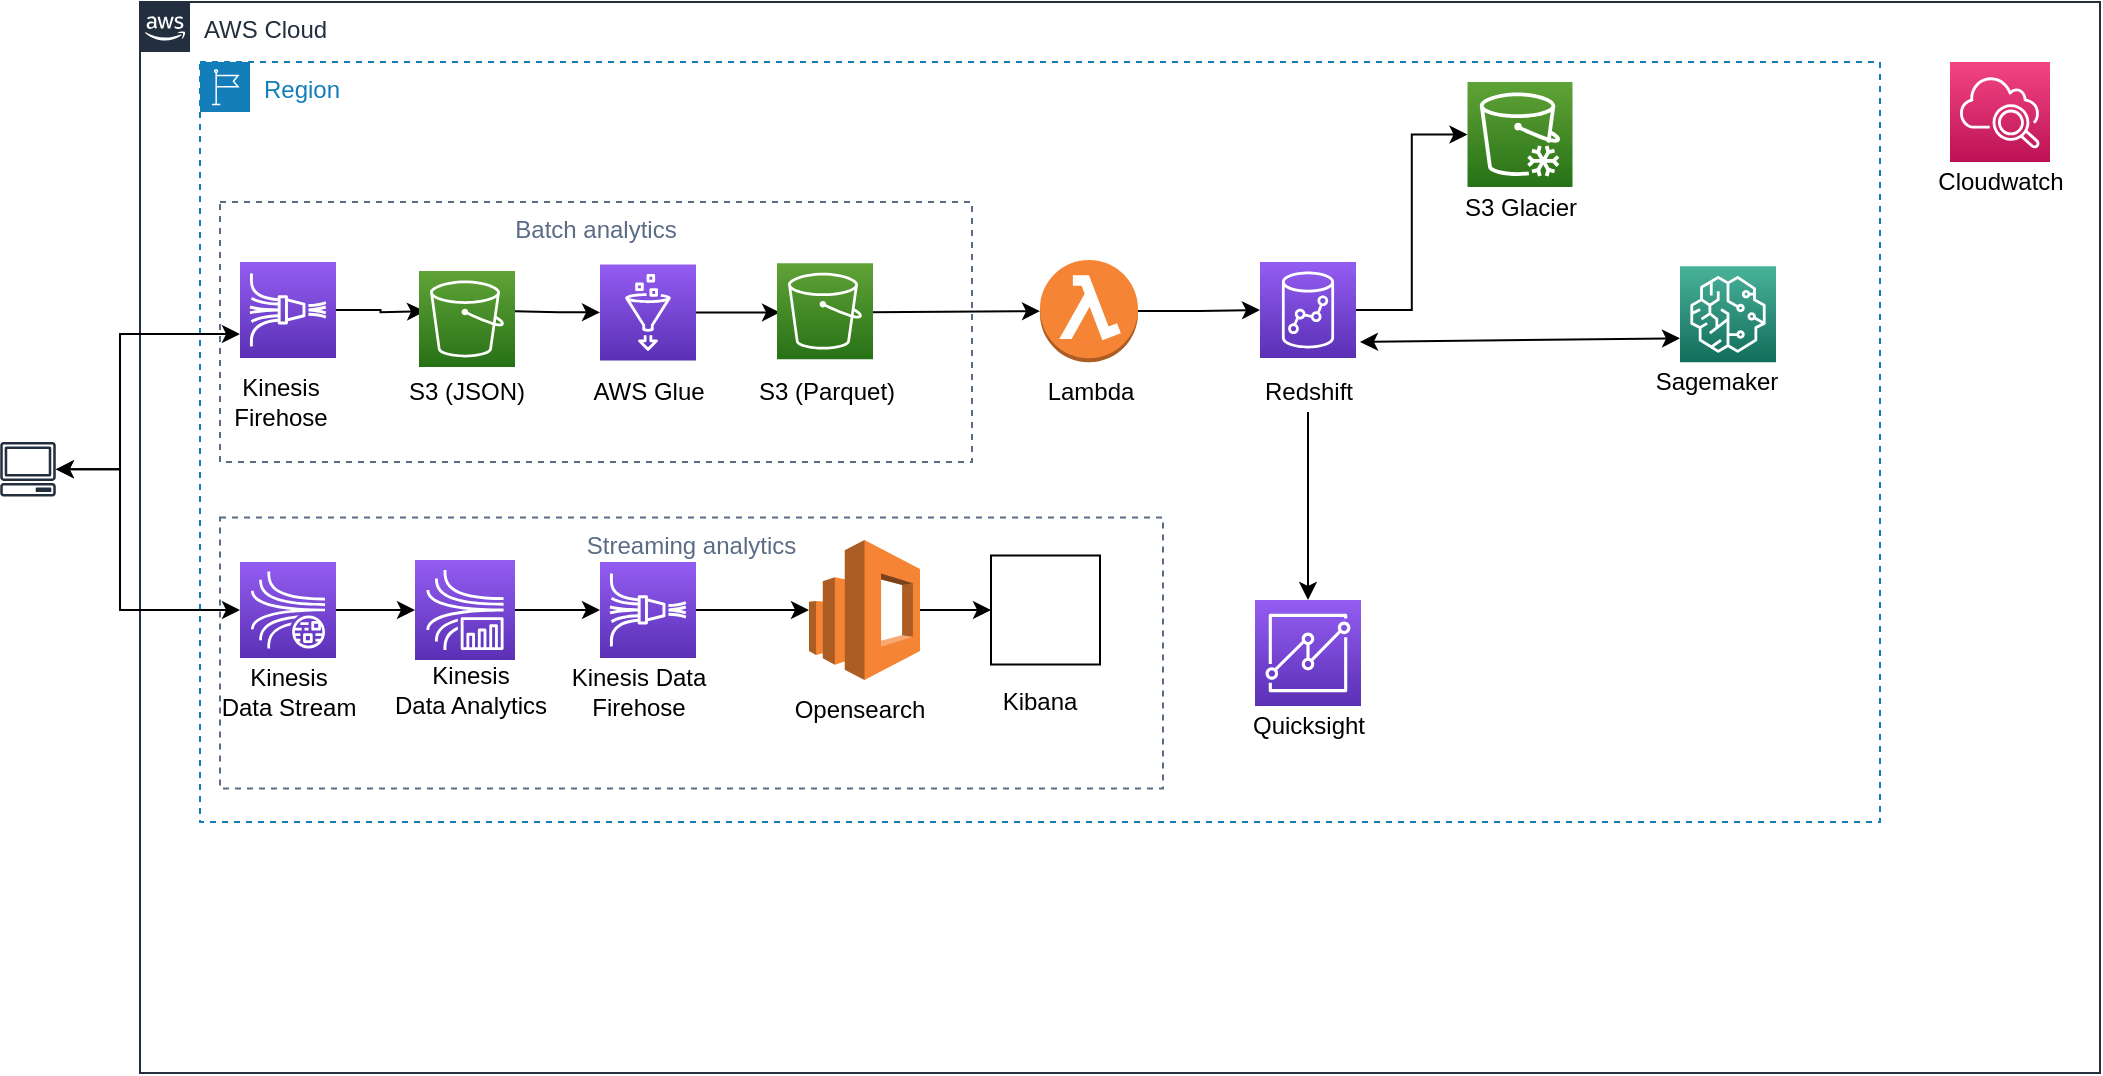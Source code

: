 <mxfile version="16.6.5" type="github">
  <diagram id="7Q6d0gSe2RfeiBhIu6H1" name="Page-1">
    <mxGraphModel dx="2272" dy="762" grid="1" gridSize="10" guides="1" tooltips="1" connect="1" arrows="1" fold="1" page="1" pageScale="1" pageWidth="850" pageHeight="1100" math="0" shadow="0">
      <root>
        <mxCell id="0" />
        <mxCell id="1" parent="0" />
        <mxCell id="qzB6tSZT5ePcG6Z2w_7R-3" value="AWS Cloud" style="points=[[0,0],[0.25,0],[0.5,0],[0.75,0],[1,0],[1,0.25],[1,0.5],[1,0.75],[1,1],[0.75,1],[0.5,1],[0.25,1],[0,1],[0,0.75],[0,0.5],[0,0.25]];outlineConnect=0;gradientColor=none;html=1;whiteSpace=wrap;fontSize=12;fontStyle=0;container=1;pointerEvents=0;collapsible=0;recursiveResize=0;shape=mxgraph.aws4.group;grIcon=mxgraph.aws4.group_aws_cloud_alt;strokeColor=#232F3E;fillColor=none;verticalAlign=top;align=left;spacingLeft=30;fontColor=#232F3E;dashed=0;" parent="1" vertex="1">
          <mxGeometry x="50" y="40" width="980" height="535.5" as="geometry" />
        </mxCell>
        <mxCell id="qzB6tSZT5ePcG6Z2w_7R-4" value="Region" style="points=[[0,0],[0.25,0],[0.5,0],[0.75,0],[1,0],[1,0.25],[1,0.5],[1,0.75],[1,1],[0.75,1],[0.5,1],[0.25,1],[0,1],[0,0.75],[0,0.5],[0,0.25]];outlineConnect=0;gradientColor=none;html=1;whiteSpace=wrap;fontSize=12;fontStyle=0;container=1;pointerEvents=0;collapsible=0;recursiveResize=0;shape=mxgraph.aws4.group;grIcon=mxgraph.aws4.group_region;strokeColor=#147EBA;fillColor=none;verticalAlign=top;align=left;spacingLeft=30;fontColor=#147EBA;dashed=1;" parent="1" vertex="1">
          <mxGeometry x="80" y="70" width="840" height="380" as="geometry" />
        </mxCell>
        <mxCell id="iw8xefliiGtKPW58excf-16" style="edgeStyle=orthogonalEdgeStyle;rounded=0;orthogonalLoop=1;jettySize=auto;html=1;exitX=1;exitY=0.5;exitDx=0;exitDy=0;exitPerimeter=0;" parent="qzB6tSZT5ePcG6Z2w_7R-4" source="iw8xefliiGtKPW58excf-3" edge="1">
          <mxGeometry relative="1" as="geometry">
            <mxPoint x="112.504" y="124.6" as="targetPoint" />
          </mxGeometry>
        </mxCell>
        <mxCell id="iw8xefliiGtKPW58excf-3" value="" style="sketch=0;points=[[0,0,0],[0.25,0,0],[0.5,0,0],[0.75,0,0],[1,0,0],[0,1,0],[0.25,1,0],[0.5,1,0],[0.75,1,0],[1,1,0],[0,0.25,0],[0,0.5,0],[0,0.75,0],[1,0.25,0],[1,0.5,0],[1,0.75,0]];outlineConnect=0;fontColor=#232F3E;gradientColor=#945DF2;gradientDirection=north;fillColor=#5A30B5;strokeColor=#ffffff;dashed=0;verticalLabelPosition=bottom;verticalAlign=top;align=center;html=1;fontSize=12;fontStyle=0;aspect=fixed;shape=mxgraph.aws4.resourceIcon;resIcon=mxgraph.aws4.kinesis_data_firehose;" parent="qzB6tSZT5ePcG6Z2w_7R-4" vertex="1">
          <mxGeometry x="20" y="100" width="48" height="48" as="geometry" />
        </mxCell>
        <mxCell id="iw8xefliiGtKPW58excf-17" value="" style="edgeStyle=orthogonalEdgeStyle;rounded=0;orthogonalLoop=1;jettySize=auto;html=1;" parent="qzB6tSZT5ePcG6Z2w_7R-4" target="iw8xefliiGtKPW58excf-5" edge="1">
          <mxGeometry relative="1" as="geometry">
            <mxPoint x="157.496" y="124.6" as="sourcePoint" />
          </mxGeometry>
        </mxCell>
        <mxCell id="iw8xefliiGtKPW58excf-18" style="edgeStyle=orthogonalEdgeStyle;rounded=0;orthogonalLoop=1;jettySize=auto;html=1;exitX=1;exitY=0.5;exitDx=0;exitDy=0;exitPerimeter=0;" parent="qzB6tSZT5ePcG6Z2w_7R-4" source="iw8xefliiGtKPW58excf-5" edge="1">
          <mxGeometry relative="1" as="geometry">
            <mxPoint x="290.004" y="125.2" as="targetPoint" />
          </mxGeometry>
        </mxCell>
        <mxCell id="iw8xefliiGtKPW58excf-5" value="" style="sketch=0;points=[[0,0,0],[0.25,0,0],[0.5,0,0],[0.75,0,0],[1,0,0],[0,1,0],[0.25,1,0],[0.5,1,0],[0.75,1,0],[1,1,0],[0,0.25,0],[0,0.5,0],[0,0.75,0],[1,0.25,0],[1,0.5,0],[1,0.75,0]];outlineConnect=0;fontColor=#232F3E;gradientColor=#945DF2;gradientDirection=north;fillColor=#5A30B5;strokeColor=#ffffff;dashed=0;verticalLabelPosition=bottom;verticalAlign=top;align=center;html=1;fontSize=12;fontStyle=0;aspect=fixed;shape=mxgraph.aws4.resourceIcon;resIcon=mxgraph.aws4.glue;" parent="qzB6tSZT5ePcG6Z2w_7R-4" vertex="1">
          <mxGeometry x="200" y="101.2" width="48" height="48" as="geometry" />
        </mxCell>
        <mxCell id="iw8xefliiGtKPW58excf-38" value="" style="edgeStyle=orthogonalEdgeStyle;rounded=0;orthogonalLoop=1;jettySize=auto;html=1;startArrow=none;startFill=0;endArrow=classic;endFill=1;" parent="qzB6tSZT5ePcG6Z2w_7R-4" source="iw8xefliiGtKPW58excf-13" target="iw8xefliiGtKPW58excf-14" edge="1">
          <mxGeometry relative="1" as="geometry" />
        </mxCell>
        <mxCell id="iw8xefliiGtKPW58excf-13" value="" style="sketch=0;points=[[0,0,0],[0.25,0,0],[0.5,0,0],[0.75,0,0],[1,0,0],[0,1,0],[0.25,1,0],[0.5,1,0],[0.75,1,0],[1,1,0],[0,0.25,0],[0,0.5,0],[0,0.75,0],[1,0.25,0],[1,0.5,0],[1,0.75,0]];outlineConnect=0;fontColor=#232F3E;gradientColor=#945DF2;gradientDirection=north;fillColor=#5A30B5;strokeColor=#ffffff;dashed=0;verticalLabelPosition=bottom;verticalAlign=top;align=center;html=1;fontSize=12;fontStyle=0;aspect=fixed;shape=mxgraph.aws4.resourceIcon;resIcon=mxgraph.aws4.kinesis_data_streams;" parent="qzB6tSZT5ePcG6Z2w_7R-4" vertex="1">
          <mxGeometry x="20" y="250" width="48" height="48" as="geometry" />
        </mxCell>
        <mxCell id="iw8xefliiGtKPW58excf-39" value="" style="edgeStyle=orthogonalEdgeStyle;rounded=0;orthogonalLoop=1;jettySize=auto;html=1;startArrow=none;startFill=0;" parent="qzB6tSZT5ePcG6Z2w_7R-4" source="iw8xefliiGtKPW58excf-14" target="iw8xefliiGtKPW58excf-15" edge="1">
          <mxGeometry relative="1" as="geometry" />
        </mxCell>
        <mxCell id="iw8xefliiGtKPW58excf-14" value="" style="sketch=0;points=[[0,0,0],[0.25,0,0],[0.5,0,0],[0.75,0,0],[1,0,0],[0,1,0],[0.25,1,0],[0.5,1,0],[0.75,1,0],[1,1,0],[0,0.25,0],[0,0.5,0],[0,0.75,0],[1,0.25,0],[1,0.5,0],[1,0.75,0]];outlineConnect=0;fontColor=#232F3E;gradientColor=#945DF2;gradientDirection=north;fillColor=#5A30B5;strokeColor=#ffffff;dashed=0;verticalLabelPosition=bottom;verticalAlign=top;align=center;html=1;fontSize=12;fontStyle=0;aspect=fixed;shape=mxgraph.aws4.resourceIcon;resIcon=mxgraph.aws4.kinesis_data_analytics;" parent="qzB6tSZT5ePcG6Z2w_7R-4" vertex="1">
          <mxGeometry x="107.5" y="249" width="50" height="50" as="geometry" />
        </mxCell>
        <mxCell id="KunmOENqvzwIEbT-jIGr-3" style="edgeStyle=orthogonalEdgeStyle;rounded=0;orthogonalLoop=1;jettySize=auto;html=1;" parent="qzB6tSZT5ePcG6Z2w_7R-4" source="iw8xefliiGtKPW58excf-15" target="KunmOENqvzwIEbT-jIGr-2" edge="1">
          <mxGeometry relative="1" as="geometry" />
        </mxCell>
        <mxCell id="iw8xefliiGtKPW58excf-15" value="" style="sketch=0;points=[[0,0,0],[0.25,0,0],[0.5,0,0],[0.75,0,0],[1,0,0],[0,1,0],[0.25,1,0],[0.5,1,0],[0.75,1,0],[1,1,0],[0,0.25,0],[0,0.5,0],[0,0.75,0],[1,0.25,0],[1,0.5,0],[1,0.75,0]];outlineConnect=0;fontColor=#232F3E;gradientColor=#945DF2;gradientDirection=north;fillColor=#5A30B5;strokeColor=#ffffff;dashed=0;verticalLabelPosition=bottom;verticalAlign=top;align=center;html=1;fontSize=12;fontStyle=0;aspect=fixed;shape=mxgraph.aws4.resourceIcon;resIcon=mxgraph.aws4.kinesis_data_firehose;" parent="qzB6tSZT5ePcG6Z2w_7R-4" vertex="1">
          <mxGeometry x="200" y="250" width="48" height="48" as="geometry" />
        </mxCell>
        <mxCell id="iw8xefliiGtKPW58excf-45" value="Kinesis&lt;br&gt;Firehose" style="text;html=1;resizable=0;autosize=1;align=center;verticalAlign=middle;points=[];fillColor=none;strokeColor=none;rounded=0;" parent="qzB6tSZT5ePcG6Z2w_7R-4" vertex="1">
          <mxGeometry x="10" y="155" width="60" height="30" as="geometry" />
        </mxCell>
        <mxCell id="iw8xefliiGtKPW58excf-46" value="S3 (JSON)" style="text;html=1;resizable=0;autosize=1;align=center;verticalAlign=middle;points=[];fillColor=none;strokeColor=none;rounded=0;" parent="qzB6tSZT5ePcG6Z2w_7R-4" vertex="1">
          <mxGeometry x="97.5" y="155" width="70" height="20" as="geometry" />
        </mxCell>
        <mxCell id="iw8xefliiGtKPW58excf-50" value="S3 (Parquet)" style="text;html=1;resizable=0;autosize=1;align=center;verticalAlign=middle;points=[];fillColor=none;strokeColor=none;rounded=0;" parent="qzB6tSZT5ePcG6Z2w_7R-4" vertex="1">
          <mxGeometry x="272.5" y="155" width="80" height="20" as="geometry" />
        </mxCell>
        <mxCell id="iw8xefliiGtKPW58excf-51" value="AWS Glue" style="text;html=1;resizable=0;autosize=1;align=center;verticalAlign=middle;points=[];fillColor=none;strokeColor=none;rounded=0;" parent="qzB6tSZT5ePcG6Z2w_7R-4" vertex="1">
          <mxGeometry x="189" y="155" width="70" height="20" as="geometry" />
        </mxCell>
        <mxCell id="iw8xefliiGtKPW58excf-53" value="Kinesis&lt;br&gt;Data Stream" style="text;html=1;resizable=0;autosize=1;align=center;verticalAlign=middle;points=[];fillColor=none;strokeColor=none;rounded=0;" parent="qzB6tSZT5ePcG6Z2w_7R-4" vertex="1">
          <mxGeometry x="4" y="300" width="80" height="30" as="geometry" />
        </mxCell>
        <mxCell id="iw8xefliiGtKPW58excf-54" value="Kinesis Data&lt;br&gt;Firehose" style="text;html=1;resizable=0;autosize=1;align=center;verticalAlign=middle;points=[];fillColor=none;strokeColor=none;rounded=0;" parent="qzB6tSZT5ePcG6Z2w_7R-4" vertex="1">
          <mxGeometry x="179" y="300" width="80" height="30" as="geometry" />
        </mxCell>
        <mxCell id="iw8xefliiGtKPW58excf-55" value="Kinesis&lt;br&gt;Data Analytics" style="text;html=1;resizable=0;autosize=1;align=center;verticalAlign=middle;points=[];fillColor=none;strokeColor=none;rounded=0;" parent="qzB6tSZT5ePcG6Z2w_7R-4" vertex="1">
          <mxGeometry x="90" y="299" width="90" height="30" as="geometry" />
        </mxCell>
        <mxCell id="KunmOENqvzwIEbT-jIGr-2" value="" style="outlineConnect=0;dashed=0;verticalLabelPosition=bottom;verticalAlign=top;align=center;html=1;shape=mxgraph.aws3.elasticsearch_service;fillColor=#F58534;gradientColor=none;aspect=fixed;" parent="qzB6tSZT5ePcG6Z2w_7R-4" vertex="1">
          <mxGeometry x="304.5" y="239" width="55.5" height="70" as="geometry" />
        </mxCell>
        <mxCell id="KunmOENqvzwIEbT-jIGr-4" value="Opensearch" style="text;html=1;strokeColor=none;fillColor=none;align=center;verticalAlign=middle;whiteSpace=wrap;rounded=0;" parent="qzB6tSZT5ePcG6Z2w_7R-4" vertex="1">
          <mxGeometry x="300" y="309" width="60" height="30" as="geometry" />
        </mxCell>
        <mxCell id="KunmOENqvzwIEbT-jIGr-10" style="edgeStyle=orthogonalEdgeStyle;rounded=0;orthogonalLoop=1;jettySize=auto;html=1;entryX=0;entryY=0.5;entryDx=0;entryDy=0;entryPerimeter=0;" parent="qzB6tSZT5ePcG6Z2w_7R-4" source="KunmOENqvzwIEbT-jIGr-6" target="KunmOENqvzwIEbT-jIGr-9" edge="1">
          <mxGeometry relative="1" as="geometry" />
        </mxCell>
        <mxCell id="KunmOENqvzwIEbT-jIGr-6" value="" style="outlineConnect=0;dashed=0;verticalLabelPosition=bottom;verticalAlign=top;align=center;html=1;shape=mxgraph.aws3.lambda_function;fillColor=#F58534;gradientColor=none;aspect=fixed;" parent="qzB6tSZT5ePcG6Z2w_7R-4" vertex="1">
          <mxGeometry x="420" y="99.03" width="49" height="51.13" as="geometry" />
        </mxCell>
        <mxCell id="KunmOENqvzwIEbT-jIGr-7" value="" style="endArrow=classic;html=1;rounded=0;entryX=0;entryY=0.5;entryDx=0;entryDy=0;entryPerimeter=0;" parent="qzB6tSZT5ePcG6Z2w_7R-4" target="KunmOENqvzwIEbT-jIGr-6" edge="1">
          <mxGeometry width="50" height="50" relative="1" as="geometry">
            <mxPoint x="334.996" y="125.073" as="sourcePoint" />
            <mxPoint x="450" y="230" as="targetPoint" />
          </mxGeometry>
        </mxCell>
        <mxCell id="KunmOENqvzwIEbT-jIGr-8" value="Lambda" style="text;html=1;resizable=0;autosize=1;align=center;verticalAlign=middle;points=[];fillColor=none;strokeColor=none;rounded=0;" parent="qzB6tSZT5ePcG6Z2w_7R-4" vertex="1">
          <mxGeometry x="414.5" y="155" width="60" height="20" as="geometry" />
        </mxCell>
        <mxCell id="KunmOENqvzwIEbT-jIGr-16" style="edgeStyle=orthogonalEdgeStyle;rounded=0;orthogonalLoop=1;jettySize=auto;html=1;entryX=0;entryY=0.5;entryDx=0;entryDy=0;entryPerimeter=0;" parent="qzB6tSZT5ePcG6Z2w_7R-4" source="KunmOENqvzwIEbT-jIGr-9" target="KunmOENqvzwIEbT-jIGr-12" edge="1">
          <mxGeometry relative="1" as="geometry" />
        </mxCell>
        <mxCell id="KunmOENqvzwIEbT-jIGr-9" value="" style="sketch=0;points=[[0,0,0],[0.25,0,0],[0.5,0,0],[0.75,0,0],[1,0,0],[0,1,0],[0.25,1,0],[0.5,1,0],[0.75,1,0],[1,1,0],[0,0.25,0],[0,0.5,0],[0,0.75,0],[1,0.25,0],[1,0.5,0],[1,0.75,0]];outlineConnect=0;fontColor=#232F3E;gradientColor=#945DF2;gradientDirection=north;fillColor=#5A30B5;strokeColor=#ffffff;dashed=0;verticalLabelPosition=bottom;verticalAlign=top;align=center;html=1;fontSize=12;fontStyle=0;aspect=fixed;shape=mxgraph.aws4.resourceIcon;resIcon=mxgraph.aws4.redshift;" parent="qzB6tSZT5ePcG6Z2w_7R-4" vertex="1">
          <mxGeometry x="530" y="100" width="48" height="48" as="geometry" />
        </mxCell>
        <mxCell id="KunmOENqvzwIEbT-jIGr-18" style="edgeStyle=orthogonalEdgeStyle;rounded=0;orthogonalLoop=1;jettySize=auto;html=1;entryX=0.5;entryY=0;entryDx=0;entryDy=0;entryPerimeter=0;" parent="qzB6tSZT5ePcG6Z2w_7R-4" source="KunmOENqvzwIEbT-jIGr-11" target="KunmOENqvzwIEbT-jIGr-17" edge="1">
          <mxGeometry relative="1" as="geometry" />
        </mxCell>
        <mxCell id="KunmOENqvzwIEbT-jIGr-11" value="Redshift" style="text;html=1;resizable=0;autosize=1;align=center;verticalAlign=middle;points=[];fillColor=none;strokeColor=none;rounded=0;" parent="qzB6tSZT5ePcG6Z2w_7R-4" vertex="1">
          <mxGeometry x="524" y="155" width="60" height="20" as="geometry" />
        </mxCell>
        <mxCell id="KunmOENqvzwIEbT-jIGr-12" value="" style="sketch=0;points=[[0,0,0],[0.25,0,0],[0.5,0,0],[0.75,0,0],[1,0,0],[0,1,0],[0.25,1,0],[0.5,1,0],[0.75,1,0],[1,1,0],[0,0.25,0],[0,0.5,0],[0,0.75,0],[1,0.25,0],[1,0.5,0],[1,0.75,0]];outlineConnect=0;fontColor=#232F3E;gradientColor=#60A337;gradientDirection=north;fillColor=#277116;strokeColor=#ffffff;dashed=0;verticalLabelPosition=bottom;verticalAlign=top;align=center;html=1;fontSize=12;fontStyle=0;aspect=fixed;shape=mxgraph.aws4.resourceIcon;resIcon=mxgraph.aws4.glacier;" parent="qzB6tSZT5ePcG6Z2w_7R-4" vertex="1">
          <mxGeometry x="633.75" y="10" width="52.5" height="52.5" as="geometry" />
        </mxCell>
        <mxCell id="KunmOENqvzwIEbT-jIGr-13" value="S3 Glacier" style="text;html=1;resizable=0;autosize=1;align=center;verticalAlign=middle;points=[];fillColor=none;strokeColor=none;rounded=0;" parent="qzB6tSZT5ePcG6Z2w_7R-4" vertex="1">
          <mxGeometry x="625" y="62.5" width="70" height="20" as="geometry" />
        </mxCell>
        <mxCell id="KunmOENqvzwIEbT-jIGr-14" value="" style="sketch=0;points=[[0,0,0],[0.25,0,0],[0.5,0,0],[0.75,0,0],[1,0,0],[0,1,0],[0.25,1,0],[0.5,1,0],[0.75,1,0],[1,1,0],[0,0.25,0],[0,0.5,0],[0,0.75,0],[1,0.25,0],[1,0.5,0],[1,0.75,0]];outlineConnect=0;fontColor=#232F3E;gradientColor=#60A337;gradientDirection=north;fillColor=#277116;strokeColor=#ffffff;dashed=0;verticalLabelPosition=bottom;verticalAlign=top;align=center;html=1;fontSize=12;fontStyle=0;aspect=fixed;shape=mxgraph.aws4.resourceIcon;resIcon=mxgraph.aws4.s3;" parent="qzB6tSZT5ePcG6Z2w_7R-4" vertex="1">
          <mxGeometry x="288.5" y="100.6" width="48" height="48" as="geometry" />
        </mxCell>
        <mxCell id="KunmOENqvzwIEbT-jIGr-15" value="" style="sketch=0;points=[[0,0,0],[0.25,0,0],[0.5,0,0],[0.75,0,0],[1,0,0],[0,1,0],[0.25,1,0],[0.5,1,0],[0.75,1,0],[1,1,0],[0,0.25,0],[0,0.5,0],[0,0.75,0],[1,0.25,0],[1,0.5,0],[1,0.75,0]];outlineConnect=0;fontColor=#232F3E;gradientColor=#60A337;gradientDirection=north;fillColor=#277116;strokeColor=#ffffff;dashed=0;verticalLabelPosition=bottom;verticalAlign=top;align=center;html=1;fontSize=12;fontStyle=0;aspect=fixed;shape=mxgraph.aws4.resourceIcon;resIcon=mxgraph.aws4.s3;" parent="qzB6tSZT5ePcG6Z2w_7R-4" vertex="1">
          <mxGeometry x="109.5" y="104.5" width="48" height="48" as="geometry" />
        </mxCell>
        <mxCell id="KunmOENqvzwIEbT-jIGr-17" value="" style="sketch=0;points=[[0,0,0],[0.25,0,0],[0.5,0,0],[0.75,0,0],[1,0,0],[0,1,0],[0.25,1,0],[0.5,1,0],[0.75,1,0],[1,1,0],[0,0.25,0],[0,0.5,0],[0,0.75,0],[1,0.25,0],[1,0.5,0],[1,0.75,0]];outlineConnect=0;fontColor=#232F3E;gradientColor=#945DF2;gradientDirection=north;fillColor=#5A30B5;strokeColor=#ffffff;dashed=0;verticalLabelPosition=bottom;verticalAlign=top;align=center;html=1;fontSize=12;fontStyle=0;aspect=fixed;shape=mxgraph.aws4.resourceIcon;resIcon=mxgraph.aws4.quicksight;" parent="qzB6tSZT5ePcG6Z2w_7R-4" vertex="1">
          <mxGeometry x="527.5" y="269" width="53" height="53" as="geometry" />
        </mxCell>
        <mxCell id="KunmOENqvzwIEbT-jIGr-19" value="Quicksight" style="text;html=1;resizable=0;autosize=1;align=center;verticalAlign=middle;points=[];fillColor=none;strokeColor=none;rounded=0;" parent="qzB6tSZT5ePcG6Z2w_7R-4" vertex="1">
          <mxGeometry x="519" y="322" width="70" height="20" as="geometry" />
        </mxCell>
        <mxCell id="KunmOENqvzwIEbT-jIGr-20" value="" style="sketch=0;points=[[0,0,0],[0.25,0,0],[0.5,0,0],[0.75,0,0],[1,0,0],[0,1,0],[0.25,1,0],[0.5,1,0],[0.75,1,0],[1,1,0],[0,0.25,0],[0,0.5,0],[0,0.75,0],[1,0.25,0],[1,0.5,0],[1,0.75,0]];points=[[0,0,0],[0.25,0,0],[0.5,0,0],[0.75,0,0],[1,0,0],[0,1,0],[0.25,1,0],[0.5,1,0],[0.75,1,0],[1,1,0],[0,0.25,0],[0,0.5,0],[0,0.75,0],[1,0.25,0],[1,0.5,0],[1,0.75,0]];outlineConnect=0;fontColor=#232F3E;gradientColor=#F34482;gradientDirection=north;fillColor=#BC1356;strokeColor=#ffffff;dashed=0;verticalLabelPosition=bottom;verticalAlign=top;align=center;html=1;fontSize=12;fontStyle=0;aspect=fixed;shape=mxgraph.aws4.resourceIcon;resIcon=mxgraph.aws4.cloudwatch_2;" parent="qzB6tSZT5ePcG6Z2w_7R-4" vertex="1">
          <mxGeometry x="875" width="50" height="50" as="geometry" />
        </mxCell>
        <mxCell id="KunmOENqvzwIEbT-jIGr-21" value="Cloudwatch" style="text;html=1;resizable=0;autosize=1;align=center;verticalAlign=middle;points=[];fillColor=none;strokeColor=none;rounded=0;" parent="qzB6tSZT5ePcG6Z2w_7R-4" vertex="1">
          <mxGeometry x="860" y="50" width="80" height="20" as="geometry" />
        </mxCell>
        <mxCell id="KunmOENqvzwIEbT-jIGr-47" value="Batch analytics" style="fillColor=none;strokeColor=#5A6C86;dashed=1;verticalAlign=top;fontStyle=0;fontColor=#5A6C86;glass=0;" parent="qzB6tSZT5ePcG6Z2w_7R-4" vertex="1">
          <mxGeometry x="10" y="70" width="376" height="130" as="geometry" />
        </mxCell>
        <mxCell id="-VK0RoGRRZJG0Q7qWrFC-2" value="" style="sketch=0;points=[[0,0,0],[0.25,0,0],[0.5,0,0],[0.75,0,0],[1,0,0],[0,1,0],[0.25,1,0],[0.5,1,0],[0.75,1,0],[1,1,0],[0,0.25,0],[0,0.5,0],[0,0.75,0],[1,0.25,0],[1,0.5,0],[1,0.75,0]];outlineConnect=0;fontColor=#232F3E;gradientColor=#4AB29A;gradientDirection=north;fillColor=#116D5B;strokeColor=#ffffff;dashed=0;verticalLabelPosition=bottom;verticalAlign=top;align=center;html=1;fontSize=12;fontStyle=0;aspect=fixed;shape=mxgraph.aws4.resourceIcon;resIcon=mxgraph.aws4.sagemaker;" parent="qzB6tSZT5ePcG6Z2w_7R-4" vertex="1">
          <mxGeometry x="740" y="102.16" width="48" height="48" as="geometry" />
        </mxCell>
        <mxCell id="-VK0RoGRRZJG0Q7qWrFC-1" value="" style="endArrow=classic;startArrow=classic;html=1;rounded=0;exitX=0;exitY=0.75;exitDx=0;exitDy=0;exitPerimeter=0;" parent="qzB6tSZT5ePcG6Z2w_7R-4" source="-VK0RoGRRZJG0Q7qWrFC-2" edge="1">
          <mxGeometry width="50" height="50" relative="1" as="geometry">
            <mxPoint x="470" y="150" as="sourcePoint" />
            <mxPoint x="580" y="140" as="targetPoint" />
          </mxGeometry>
        </mxCell>
        <mxCell id="-VK0RoGRRZJG0Q7qWrFC-3" value="Sagemaker" style="text;html=1;resizable=0;autosize=1;align=center;verticalAlign=middle;points=[];fillColor=none;strokeColor=none;rounded=0;" parent="qzB6tSZT5ePcG6Z2w_7R-4" vertex="1">
          <mxGeometry x="718" y="150.16" width="80" height="20" as="geometry" />
        </mxCell>
        <mxCell id="8UPiZ9vFNv64V0zAvvHJ-2" value="" style="whiteSpace=wrap;html=1;aspect=fixed;" vertex="1" parent="qzB6tSZT5ePcG6Z2w_7R-4">
          <mxGeometry x="395.5" y="246.75" width="54.5" height="54.5" as="geometry" />
        </mxCell>
        <mxCell id="8UPiZ9vFNv64V0zAvvHJ-4" value="Kibana" style="text;html=1;strokeColor=none;fillColor=none;align=center;verticalAlign=middle;whiteSpace=wrap;rounded=0;" vertex="1" parent="qzB6tSZT5ePcG6Z2w_7R-4">
          <mxGeometry x="390" y="304.5" width="60" height="30" as="geometry" />
        </mxCell>
        <mxCell id="KunmOENqvzwIEbT-jIGr-46" value="Streaming analytics" style="fillColor=none;strokeColor=#5A6C86;dashed=1;verticalAlign=top;fontStyle=0;fontColor=#5A6C86;glass=0;" parent="qzB6tSZT5ePcG6Z2w_7R-4" vertex="1">
          <mxGeometry x="10" y="227.75" width="471.5" height="135.5" as="geometry" />
        </mxCell>
        <mxCell id="8UPiZ9vFNv64V0zAvvHJ-5" value="" style="endArrow=classic;html=1;rounded=0;entryX=0;entryY=0.5;entryDx=0;entryDy=0;" edge="1" parent="qzB6tSZT5ePcG6Z2w_7R-4" source="KunmOENqvzwIEbT-jIGr-2" target="8UPiZ9vFNv64V0zAvvHJ-2">
          <mxGeometry width="50" height="50" relative="1" as="geometry">
            <mxPoint x="340" y="210" as="sourcePoint" />
            <mxPoint x="390" y="160" as="targetPoint" />
          </mxGeometry>
        </mxCell>
        <mxCell id="iw8xefliiGtKPW58excf-36" style="edgeStyle=orthogonalEdgeStyle;rounded=0;orthogonalLoop=1;jettySize=auto;html=1;entryX=0;entryY=0.75;entryDx=0;entryDy=0;entryPerimeter=0;startArrow=classic;startFill=1;" parent="1" source="iw8xefliiGtKPW58excf-2" target="iw8xefliiGtKPW58excf-3" edge="1">
          <mxGeometry relative="1" as="geometry">
            <Array as="points">
              <mxPoint x="40" y="274" />
              <mxPoint x="40" y="206" />
            </Array>
          </mxGeometry>
        </mxCell>
        <mxCell id="iw8xefliiGtKPW58excf-37" style="edgeStyle=orthogonalEdgeStyle;rounded=0;orthogonalLoop=1;jettySize=auto;html=1;entryX=0;entryY=0.5;entryDx=0;entryDy=0;entryPerimeter=0;startArrow=classic;startFill=1;" parent="1" source="iw8xefliiGtKPW58excf-2" target="iw8xefliiGtKPW58excf-13" edge="1">
          <mxGeometry relative="1" as="geometry">
            <Array as="points">
              <mxPoint x="40" y="274" />
              <mxPoint x="40" y="344" />
            </Array>
          </mxGeometry>
        </mxCell>
        <mxCell id="iw8xefliiGtKPW58excf-2" value="" style="sketch=0;outlineConnect=0;fontColor=#232F3E;gradientColor=none;fillColor=#232F3D;strokeColor=none;dashed=0;verticalLabelPosition=bottom;verticalAlign=top;align=center;html=1;fontSize=12;fontStyle=0;aspect=fixed;pointerEvents=1;shape=mxgraph.aws4.client;" parent="1" vertex="1">
          <mxGeometry x="-20" y="260" width="28" height="27.28" as="geometry" />
        </mxCell>
      </root>
    </mxGraphModel>
  </diagram>
</mxfile>
